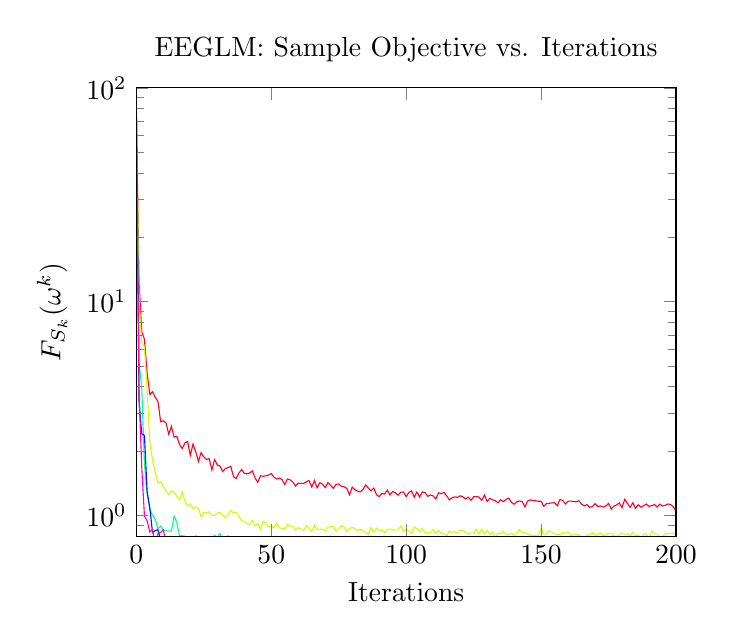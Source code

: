 % This file was created by matplotlib v0.1.0.
% Copyright (c) 2010--2014, Nico Schlömer <nico.schloemer@gmail.com>
% All rights reserved.
% 
% The lastest updates can be retrieved from
% 
% https://github.com/nschloe/matplotlib2tikz
% 
% where you can also submit bug reports and leavecomments.
% 
\begin{tikzpicture}

\definecolor{color1}{rgb}{0.806,1,0}
\definecolor{color0}{rgb}{1,0,0.16}
\definecolor{color3}{rgb}{0,0.093,1}
\definecolor{color2}{rgb}{0,1,0.548}
\definecolor{color4}{rgb}{1,0,0.75}

\begin{axis}[
title={EEGLM: Sample Objective vs. Iterations},
xlabel={Iterations},
ylabel={$F_{S_k}(\omega^k)$},
xmin=0, xmax=200,
ymin=0.8, ymax=100,
ymode=log,
axis on top
]
\addplot [color0]
coordinates {
(0,77.985)
(1,12.322)
(2.0,7.245)
(3,6.673)
(4,4.625)
(5,3.683)
(6.0,3.794)
(7,3.572)
(8,3.419)
(9.0,2.746)
(10,2.772)
(11,2.712)
(12,2.4)
(13,2.614)
(14,2.327)
(15,2.346)
(16,2.151)
(17,2.056)
(18,2.185)
(19,2.218)
(20,1.911)
(21,2.159)
(22,1.99)
(23,1.79)
(24,1.968)
(25,1.88)
(26,1.829)
(27,1.844)
(28,1.633)
(29,1.824)
(30,1.724)
(31,1.701)
(32,1.606)
(33,1.659)
(34,1.675)
(35,1.698)
(36,1.518)
(37,1.49)
(38,1.576)
(39,1.642)
(40,1.575)
(41,1.566)
(42,1.581)
(43,1.617)
(44,1.498)
(45,1.431)
(46,1.534)
(47,1.526)
(48,1.533)
(49,1.546)
(50,1.571)
(51,1.511)
(52,1.481)
(53,1.495)
(54,1.473)
(55,1.394)
(56,1.482)
(57,1.468)
(58,1.434)
(59,1.373)
(60,1.416)
(61,1.411)
(62,1.414)
(63,1.436)
(64,1.456)
(65,1.359)
(66,1.456)
(67,1.348)
(68,1.424)
(69,1.403)
(70,1.35)
(71,1.426)
(72,1.382)
(73,1.339)
(74,1.398)
(75,1.404)
(76,1.37)
(77,1.364)
(78,1.337)
(79,1.249)
(80,1.358)
(81,1.319)
(82,1.3)
(83,1.291)
(84,1.323)
(85,1.391)
(86,1.344)
(87,1.305)
(88,1.343)
(89,1.25)
(90,1.225)
(91,1.267)
(92,1.26)
(93,1.314)
(94,1.247)
(95,1.294)
(96,1.277)
(97,1.245)
(98,1.285)
(99,1.288)
(100,1.226)
(101,1.283)
(102,1.303)
(103,1.216)
(104,1.288)
(105,1.22)
(106,1.289)
(107,1.28)
(108,1.23)
(109,1.247)
(110,1.235)
(111,1.195)
(112,1.277)
(113,1.264)
(114,1.282)
(115,1.236)
(116,1.184)
(117,1.209)
(118,1.222)
(119,1.215)
(120,1.236)
(121,1.224)
(122,1.194)
(123,1.219)
(124,1.178)
(125,1.224)
(126,1.226)
(127,1.219)
(128,1.177)
(129,1.248)
(130,1.163)
(131,1.203)
(132,1.184)
(133,1.174)
(134,1.147)
(135,1.186)
(136,1.159)
(137,1.19)
(138,1.206)
(139,1.153)
(140,1.129)
(141,1.159)
(142,1.168)
(143,1.161)
(144,1.096)
(145,1.168)
(146,1.183)
(147,1.174)
(148,1.172)
(149,1.165)
(150,1.166)
(151,1.104)
(152,1.137)
(153,1.139)
(154,1.146)
(155,1.147)
(156,1.111)
(157,1.188)
(158,1.177)
(159,1.131)
(160,1.166)
(161,1.168)
(162,1.162)
(163,1.159)
(164,1.171)
(165,1.13)
(166,1.108)
(167,1.124)
(168,1.091)
(169,1.101)
(170,1.136)
(171,1.101)
(172,1.109)
(173,1.095)
(174,1.109)
(175,1.139)
(176,1.072)
(177,1.107)
(178,1.121)
(179,1.144)
(180,1.088)
(181,1.19)
(182,1.14)
(183,1.091)
(184,1.147)
(185,1.08)
(186,1.122)
(187,1.093)
(188,1.111)
(189,1.131)
(190,1.104)
(191,1.111)
(192,1.125)
(193,1.095)
(194,1.13)
(195,1.107)
(196,1.116)
(197,1.132)
(198,1.126)
(199,1.099)
(200,1.045)
(201,1.059)
(202,1.085)
(203,1.086)
(204,1.093)
(205,1.063)
(206,1.076)
(207,1.14)
(208,1.066)
(209,1.14)
(210,1.13)
(211,1.09)
(212,1.145)
(213,1.131)
(214,1.045)
(215,1.102)
(216,1.084)
(217,1.08)
(218,1.086)
(219,1.091)
(220,1.137)
(221,1.088)
(222,1.1)
(223,1.087)
(224,1.127)
(225,1.117)
(226,1.119)
(227,1.091)
(228,1.129)
(229,1.051)
(230,1.089)
(231,1.127)
(232,1.129)
(233,1.087)
(234,1.088)
(235,1.073)
(236,1.087)
(237,1.091)
(238,1.077)
(239,1.087)
(240,1.025)
(241,1.128)
(242,1.104)
(243,1.126)
(244,1.018)
(245,1.05)
(246,1.057)
(247,1.073)
(248,1.059)
(249,1.105)
(250,1.092)
(251,1.12)
(252,1.12)
(253,1.076)
(254,1.073)
(255,1.035)
(256,1.063)
(257,1.101)
(258,1.071)
(259,1.063)

};
\addplot [color1]
coordinates {
(0,78.186)
(1,10.139)
(2.0,6.404)
(3,6.125)
(4,3.878)
(5,2.194)
(6.0,1.817)
(7,1.588)
(8,1.419)
(9.0,1.437)
(10,1.365)
(11,1.302)
(12,1.252)
(13,1.305)
(14,1.28)
(15,1.232)
(16,1.186)
(17,1.285)
(18,1.167)
(19,1.11)
(20,1.132)
(21,1.075)
(22,1.097)
(23,1.078)
(24,0.986)
(25,1.034)
(26,1.029)
(27,1.04)
(28,1.001)
(29,1.0)
(30,1.027)
(31,1.034)
(32,1.002)
(33,0.975)
(34,1.009)
(35,1.056)
(36,1.026)
(37,1.034)
(38,0.991)
(39,0.944)
(40,0.939)
(41,0.914)
(42,0.909)
(43,0.949)
(44,0.897)
(45,0.918)
(46,0.86)
(47,0.938)
(48,0.919)
(49,0.883)
(50,0.892)
(51,0.877)
(52,0.921)
(53,0.874)
(54,0.871)
(55,0.866)
(56,0.91)
(57,0.891)
(58,0.892)
(59,0.854)
(60,0.878)
(61,0.863)
(62,0.852)
(63,0.896)
(64,0.869)
(65,0.842)
(66,0.901)
(67,0.858)
(68,0.863)
(69,0.862)
(70,0.844)
(71,0.882)
(72,0.886)
(73,0.889)
(74,0.846)
(75,0.863)
(76,0.896)
(77,0.885)
(78,0.843)
(79,0.867)
(80,0.88)
(81,0.866)
(82,0.851)
(83,0.863)
(84,0.851)
(85,0.829)
(86,0.819)
(87,0.877)
(88,0.837)
(89,0.872)
(90,0.849)
(91,0.858)
(92,0.834)
(93,0.859)
(94,0.865)
(95,0.855)
(96,0.856)
(97,0.857)
(98,0.894)
(99,0.842)
(100,0.862)
(101,0.849)
(102,0.827)
(103,0.883)
(104,0.868)
(105,0.842)
(106,0.871)
(107,0.829)
(108,0.828)
(109,0.834)
(110,0.857)
(111,0.824)
(112,0.851)
(113,0.825)
(114,0.822)
(115,0.803)
(116,0.846)
(117,0.834)
(118,0.84)
(119,0.828)
(120,0.857)
(121,0.849)
(122,0.839)
(123,0.816)
(124,0.828)
(125,0.826)
(126,0.861)
(127,0.821)
(128,0.861)
(129,0.821)
(130,0.854)
(131,0.815)
(132,0.839)
(133,0.789)
(134,0.828)
(135,0.821)
(136,0.845)
(137,0.811)
(138,0.817)
(139,0.825)
(140,0.81)
(141,0.828)
(142,0.859)
(143,0.834)
(144,0.831)
(145,0.819)
(146,0.81)
(147,0.802)
(148,0.81)
(149,0.809)
(150,0.871)
(151,0.818)
(152,0.82)
(153,0.849)
(154,0.834)
(155,0.821)
(156,0.815)
(157,0.812)
(158,0.834)
(159,0.823)
(160,0.839)
(161,0.804)
(162,0.814)
(163,0.814)
(164,0.812)
(165,0.794)
(166,0.78)
(167,0.809)
(168,0.814)
(169,0.83)
(170,0.809)
(171,0.815)
(172,0.832)
(173,0.802)
(174,0.812)
(175,0.824)
(176,0.823)
(177,0.805)
(178,0.797)
(179,0.816)
(180,0.826)
(181,0.815)
(182,0.821)
(183,0.8)
(184,0.834)
(185,0.803)
(186,0.812)
(187,0.781)
(188,0.817)
(189,0.82)
(190,0.78)
(191,0.846)
(192,0.823)
(193,0.817)
(194,0.796)
(195,0.8)
(196,0.817)
(197,0.826)
(198,0.824)
(199,0.828)
(200,0.808)
(201,0.778)
(202,0.794)
(203,0.805)
(204,0.815)
(205,0.797)
(206,0.784)
(207,0.784)
(208,0.805)
(209,0.811)
(210,0.794)
(211,0.808)
(212,0.803)
(213,0.807)
(214,0.82)
(215,0.815)
(216,0.785)
(217,0.807)
(218,0.798)
(219,0.807)
(220,0.787)
(221,0.794)
(222,0.806)
(223,0.765)
(224,0.803)
(225,0.803)
(226,0.78)
(227,0.771)
(228,0.809)
(229,0.796)
(230,0.795)
(231,0.802)
(232,0.783)
(233,0.785)
(234,0.804)
(235,0.797)
(236,0.794)
(237,0.776)
(238,0.766)
(239,0.779)
(240,0.784)
(241,0.761)
(242,0.794)
(243,0.795)
(244,0.778)
(245,0.77)
(246,0.8)
(247,0.765)
(248,0.777)
(249,0.821)
(250,0.795)
(251,0.799)
(252,0.799)
(253,0.795)
(254,0.794)
(255,0.761)
(256,0.786)
(257,0.779)
(258,0.8)
(259,0.77)

};
\addplot [color2]
coordinates {
(0,77.871)
(1,5.193)
(2.0,3.957)
(3,1.748)
(4,1.266)
(5,1.071)
(6.0,1.003)
(7,0.959)
(8,0.867)
(9.0,0.892)
(10,0.85)
(11,0.85)
(12,0.845)
(13,0.846)
(14,0.994)
(15,0.927)
(16,0.805)
(17,0.804)
(18,0.801)
(19,0.78)
(20,0.768)
(21,0.786)
(22,0.803)
(23,0.785)
(24,0.763)
(25,0.765)
(26,0.786)
(27,0.772)
(28,0.773)
(29,0.807)
(30,0.793)
(31,0.822)
(32,0.756)
(33,0.789)
(34,0.803)
(35,0.759)
(36,0.719)
(37,0.725)
(38,0.763)
(39,0.741)
(40,0.727)
(41,0.741)
(42,0.723)
(43,0.752)
(44,0.704)
(45,0.718)
(46,0.769)
(47,0.729)
(48,0.722)
(49,0.728)
(50,0.721)
(51,0.726)
(52,0.712)
(53,0.736)
(54,0.714)
(55,0.747)
(56,0.733)
(57,0.728)
(58,0.747)
(59,0.731)
(60,0.715)
(61,0.7)
(62,0.727)
(63,0.729)
(64,0.742)
(65,0.722)
(66,0.719)
(67,0.719)
(68,0.74)
(69,0.719)
(70,0.748)
(71,0.73)
(72,0.795)
(73,0.725)
(74,0.737)
(75,0.738)
(76,0.721)
(77,0.717)
(78,0.736)
(79,0.732)
(80,0.737)
(81,0.71)
(82,0.719)
(83,0.721)
(84,0.725)
(85,0.717)
(86,0.771)
(87,0.71)
(88,0.707)
(89,0.742)
(90,0.727)
(91,0.725)
(92,0.711)
(93,0.724)
(94,0.717)
(95,0.712)
(96,0.706)
(97,0.724)
(98,0.71)
(99,0.716)
(100,0.727)
(101,0.713)
(102,0.719)
(103,0.719)
(104,0.708)
(105,0.711)
(106,0.72)
(107,0.714)
(108,0.697)
(109,0.702)
(110,0.708)
(111,0.706)
(112,0.694)
(113,0.711)
(114,0.717)
(115,0.709)
(116,0.717)
(117,0.697)
(118,0.706)
(119,0.707)
(120,0.707)
(121,0.714)
(122,0.711)
(123,0.711)
(124,0.705)
(125,0.71)
(126,0.701)
(127,0.709)
(128,0.702)
(129,0.699)
(130,0.702)
(131,0.698)
(132,0.704)
(133,0.71)
(134,0.703)
(135,0.707)
(136,0.696)
(137,0.708)
(138,0.7)
(139,0.699)
(140,0.697)
(141,0.702)
(142,0.706)
(143,0.711)
(144,0.697)
(145,0.706)
(146,0.702)
(147,0.711)
(148,0.71)
(149,0.705)
(150,0.702)
(151,0.695)
(152,0.708)
(153,0.689)
(154,0.696)
(155,0.707)
(156,0.708)
(157,0.704)
(158,0.692)
(159,0.696)
(160,0.713)
(161,0.705)
(162,0.698)
(163,0.719)
(164,0.725)
(165,0.7)
(166,0.707)
(167,0.703)
(168,0.701)
(169,0.713)
(170,0.688)
(171,0.701)
(172,0.703)
(173,0.696)
(174,0.721)
(175,0.71)
(176,0.702)
(177,0.689)
(178,0.71)
(179,0.71)
(180,0.7)
(181,0.695)
(182,0.712)
(183,0.688)
(184,0.699)
(185,0.709)
(186,0.701)
(187,0.688)
(188,0.71)
(189,0.707)
(190,0.696)
(191,0.696)
(192,0.692)
(193,0.7)
(194,0.703)
(195,0.694)
(196,0.705)
(197,0.715)
(198,0.702)
(199,0.693)
(200,0.711)
(201,0.711)
(202,0.706)
(203,0.711)
(204,0.71)
(205,0.692)
(206,0.691)
(207,0.69)
(208,0.697)
(209,0.703)
(210,0.695)
(211,0.709)
(212,0.708)
(213,0.712)
(214,0.704)
(215,0.707)
(216,0.689)
(217,0.696)
(218,0.698)
(219,0.693)
(220,0.709)
(221,0.697)
(222,0.71)
(223,0.697)
(224,0.711)
(225,0.686)
(226,0.681)
(227,0.706)
(228,0.702)
(229,0.697)
(230,0.699)
(231,0.697)
(232,0.688)
(233,0.697)
(234,0.7)
(235,0.699)
(236,0.699)
(237,0.686)
(238,0.683)
(239,0.707)
(240,0.699)
(241,0.692)
(242,0.699)
(243,0.691)
(244,0.693)
(245,0.709)
(246,0.695)
(247,0.691)
(248,0.704)
(249,0.701)
(250,0.693)
(251,0.685)
(252,0.687)
(253,0.693)
(254,0.695)
(255,0.699)
(256,0.694)
(257,0.707)
(258,0.705)
(259,0.696)
(260,0.693)
(261,0.699)
(262,0.691)
(263,0.702)
(264,0.692)
(265,0.691)
(266,0.698)
(267,0.701)
(268,0.699)
(269,0.707)
(270,0.698)
(271,0.71)
(272,0.707)
(273,0.696)
(274,0.699)
(275,0.699)
(276,0.711)
(277,0.705)
(278,0.693)
(279,0.706)
(280,0.706)
(281,0.703)
(282,0.706)
(283,0.705)
(284,0.688)
(285,0.687)
(286,0.711)
(287,0.698)
(288,0.699)
(289,0.713)
(290,0.707)
(291,0.706)
(292,0.684)
(293,0.71)
(294,0.71)
(295,0.702)
(296,0.71)
(297,0.698)
(298,0.695)
(299,0.689)
(300,0.7)
(301,0.699)
(302,0.691)
(303,0.698)
(304,0.701)
(305,0.698)
(306,0.696)
(307,0.687)
(308,0.703)
(309,0.701)
(310,0.689)
(311,0.694)
(312,0.692)
(313,0.7)
(314,0.689)
(315,0.685)
(316,0.678)
(317,0.698)
(318,0.712)
(319,0.686)
(320,0.703)
(321,0.688)
(322,0.707)
(323,0.69)
(324,0.699)
(325,0.699)
(326,0.701)
(327,0.701)
(328,0.705)
(329,0.689)
(330,0.706)
(331,0.695)
(332,0.694)
(333,0.692)
(334,0.695)
(335,0.696)
(336,0.704)
(337,0.701)
(338,0.698)
(339,0.7)
(340,0.695)
(341,0.708)
(342,0.693)
(343,0.691)
(344,0.698)
(345,0.694)
(346,0.702)

};
\addplot [color3]
coordinates {
(0,78.331)
(1,3.435)
(2.0,2.409)
(3,2.368)
(4,1.291)
(5,1.082)
(6.0,0.834)
(7,0.849)
(8,0.859)
(9.0,0.771)
(10,0.754)
(11,0.771)
(12,0.743)
(13,0.726)
(14,0.726)
(15,0.718)
(16,0.763)
(17,0.767)
(18,0.711)
(19,0.751)
(20,0.717)
(21,0.724)
(22,0.723)
(23,0.717)
(24,0.716)
(25,0.704)
(26,0.69)
(27,0.71)
(28,0.712)
(29,0.697)
(30,0.7)
(31,0.698)
(32,0.703)
(33,0.707)
(34,0.735)
(35,0.689)
(36,0.726)
(37,0.693)
(38,0.7)
(39,0.716)
(40,0.7)
(41,0.693)
(42,0.704)
(43,0.701)
(44,0.691)
(45,0.699)
(46,0.733)
(47,0.699)
(48,0.688)
(49,0.696)
(50,0.686)
(51,0.706)
(52,0.716)
(53,0.701)
(54,0.692)
(55,0.706)
(56,0.719)
(57,0.706)
(58,0.71)
(59,0.703)
(60,0.693)
(61,0.693)
(62,0.696)
(63,0.709)
(64,0.718)
(65,0.738)
(66,0.703)
(67,0.71)
(68,0.714)
(69,0.694)
(70,0.729)
(71,0.701)
(72,0.723)
(73,0.701)
(74,0.699)
(75,0.688)
(76,0.694)
(77,0.713)
(78,0.693)
(79,0.702)
(80,0.71)
(81,0.69)
(82,0.682)
(83,0.684)
(84,0.693)
(85,0.72)
(86,0.684)
(87,0.685)
(88,0.685)
(89,0.698)
(90,0.701)
(91,0.725)
(92,0.69)
(93,0.704)
(94,0.695)
(95,0.702)
(96,0.701)
(97,0.697)
(98,0.676)
(99,0.702)
(100,0.693)
(101,0.698)
(102,0.694)
(103,0.688)
(104,0.704)
(105,0.703)
(106,0.7)
(107,0.71)
(108,0.713)
(109,0.688)
(110,0.686)
(111,0.703)
(112,0.703)
(113,0.7)
(114,0.696)
(115,0.7)
(116,0.695)
(117,0.708)
(118,0.681)
(119,0.69)
(120,0.699)
(121,0.699)
(122,0.699)
(123,0.7)
(124,0.687)
(125,0.688)
(126,0.705)
(127,0.706)
(128,0.694)
(129,0.723)
(130,0.716)
(131,0.709)
(132,0.706)
(133,0.709)
(134,0.69)
(135,0.687)
(136,0.711)
(137,0.707)
(138,0.706)
(139,0.708)
(140,0.696)
(141,0.701)
(142,0.69)
(143,0.718)
(144,0.7)
(145,0.684)
(146,0.714)
(147,0.688)
(148,0.688)
(149,0.692)
(150,0.691)
(151,0.711)
(152,0.698)
(153,0.684)
(154,0.693)
(155,0.714)
(156,0.719)
(157,0.685)
(158,0.689)
(159,0.72)
(160,0.703)
(161,0.691)
(162,0.693)
(163,0.714)
(164,0.724)
(165,0.709)
(166,0.694)
(167,0.701)
(168,0.71)
(169,0.689)
(170,0.693)
(171,0.696)
(172,0.704)
(173,0.688)
(174,0.705)
(175,0.723)
(176,0.693)
(177,0.696)
(178,0.685)
(179,0.693)
(180,0.708)
(181,0.7)
(182,0.701)
(183,0.704)
(184,0.69)
(185,0.706)
(186,0.698)
(187,0.7)
(188,0.684)
(189,0.681)
(190,0.704)
(191,0.732)
(192,0.689)
(193,0.695)
(194,0.684)
(195,0.693)
(196,0.69)
(197,0.709)
(198,0.716)
(199,0.707)
(200,0.696)
(201,0.684)
(202,0.687)
(203,0.693)
(204,0.685)
(205,0.684)
(206,0.681)
(207,0.677)
(208,0.676)
(209,0.687)
(210,0.687)
(211,0.679)
(212,0.683)
(213,0.678)
(214,0.682)
(215,0.687)
(216,0.691)
(217,0.684)
(218,0.687)
(219,0.682)
(220,0.688)
(221,0.685)
(222,0.692)
(223,0.689)
(224,0.676)
(225,0.677)
(226,0.692)
(227,0.678)
(228,0.69)
(229,0.688)
(230,0.685)
(231,0.681)
(232,0.68)
(233,0.682)
(234,0.683)
(235,0.68)
(236,0.685)
(237,0.686)
(238,0.682)
(239,0.693)
(240,0.682)
(241,0.683)
(242,0.672)
(243,0.674)
(244,0.677)
(245,0.689)
(246,0.696)
(247,0.682)
(248,0.686)
(249,0.691)
(250,0.678)
(251,0.691)
(252,0.674)
(253,0.693)
(254,0.678)
(255,0.693)
(256,0.681)
(257,0.684)
(258,0.675)
(259,0.686)
(260,0.683)
(261,0.69)
(262,0.677)
(263,0.684)
(264,0.685)
(265,0.678)
(266,0.681)
(267,0.695)
(268,0.682)
(269,0.679)
(270,0.685)
(271,0.689)
(272,0.686)
(273,0.684)
(274,0.662)
(275,0.687)
(276,0.674)
(277,0.677)
(278,0.684)
(279,0.681)
(280,0.676)
(281,0.678)
(282,0.681)
(283,0.682)
(284,0.686)
(285,0.679)
(286,0.683)
(287,0.664)
(288,0.679)
(289,0.686)
(290,0.689)
(291,0.685)
(292,0.679)
(293,0.686)
(294,0.68)
(295,0.691)
(296,0.677)
(297,0.677)
(298,0.676)
(299,0.679)
(300,0.692)
(301,0.678)
(302,0.689)
(303,0.684)
(304,0.687)
(305,0.681)
(306,0.683)
(307,0.676)
(308,0.689)
(309,0.682)
(310,0.671)
(311,0.679)
(312,0.676)
(313,0.685)
(314,0.677)
(315,0.685)
(316,0.688)
(317,0.679)
(318,0.684)
(319,0.682)
(320,0.688)
(321,0.685)
(322,0.686)
(323,0.678)
(324,0.683)
(325,0.684)
(326,0.684)
(327,0.689)
(328,0.681)
(329,0.681)
(330,0.684)
(331,0.687)
(332,0.686)
(333,0.684)
(334,0.683)
(335,0.677)
(336,0.687)
(337,0.697)
(338,0.669)
(339,0.668)
(340,0.684)
(341,0.689)
(342,0.684)
(343,0.674)
(344,0.676)
(345,0.685)
(346,0.694)
(347,0.678)
(348,0.689)
(349,0.674)
(350,0.673)
(351,0.689)
(352,0.678)
(353,0.673)
(354,0.679)
(355,0.682)
(356,0.675)
(357,0.688)
(358,0.676)
(359,0.683)
(360,0.681)
(361,0.693)
(362,0.675)
(363,0.679)
(364,0.683)
(365,0.681)
(366,0.673)
(367,0.685)
(368,0.682)
(369,0.678)
(370,0.679)
(371,0.678)
(372,0.685)
(373,0.693)
(374,0.677)
(375,0.684)
(376,0.677)
(377,0.682)
(378,0.677)
(379,0.696)
(380,0.682)
(381,0.68)
(382,0.684)
(383,0.684)
(384,0.668)
(385,0.674)
(386,0.668)
(387,0.679)
(388,0.674)
(389,0.676)
(390,0.684)
(391,0.683)
(392,0.68)
(393,0.67)
(394,0.694)
(395,0.686)
(396,0.684)
(397,0.688)
(398,0.683)
(399,0.683)
(400,0.677)
(401,0.681)
(402,0.689)
(403,0.694)
(404,0.685)
(405,0.675)
(406,0.684)
(407,0.674)
(408,0.677)
(409,0.686)
(410,0.685)
(411,0.668)
(412,0.678)
(413,0.674)
(414,0.683)
(415,0.684)
(416,0.682)
(417,0.673)
(418,0.686)
(419,0.685)
(420,0.678)
(421,0.681)
(422,0.678)
(423,0.679)
(424,0.69)
(425,0.68)
(426,0.687)
(427,0.684)
(428,0.68)
(429,0.684)
(430,0.681)
(431,0.701)
(432,0.685)
(433,0.675)
(434,0.684)
(435,0.68)
(436,0.685)
(437,0.67)
(438,0.682)
(439,0.678)
(440,0.68)
(441,0.681)
(442,0.689)
(443,0.681)
(444,0.681)
(445,0.674)
(446,0.68)
(447,0.679)
(448,0.684)
(449,0.678)
(450,0.68)
(451,0.679)
(452,0.678)
(453,0.676)
(454,0.688)
(455,0.685)
(456,0.679)
(457,0.682)
(458,0.681)
(459,0.685)
(460,0.677)
(461,0.673)
(462,0.684)
(463,0.683)
(464,0.681)
(465,0.677)
(466,0.678)
(467,0.685)
(468,0.683)
(469,0.681)
(470,0.688)
(471,0.672)
(472,0.685)
(473,0.68)
(474,0.673)
(475,0.681)
(476,0.677)
(477,0.687)
(478,0.681)
(479,0.682)
(480,0.685)
(481,0.675)
(482,0.672)
(483,0.681)
(484,0.679)
(485,0.688)
(486,0.679)
(487,0.678)
(488,0.672)
(489,0.688)
(490,0.677)
(491,0.678)
(492,0.687)
(493,0.681)
(494,0.682)
(495,0.675)
(496,0.68)
(497,0.684)
(498,0.676)
(499,0.689)
(500,0.683)
(501,0.694)
(502,0.68)
(503,0.684)
(504,0.684)
(505,0.688)
(506,0.682)
(507,0.688)
(508,0.668)
(509,0.678)
(510,0.681)
(511,0.676)
(512,0.677)
(513,0.692)
(514,0.679)
(515,0.684)
(516,0.679)
(517,0.68)
(518,0.685)
(519,0.685)
(520,0.693)
(521,0.678)
(522,0.682)
(523,0.682)
(524,0.684)
(525,0.676)
(526,0.672)
(527,0.68)
(528,0.676)
(529,0.69)
(530,0.684)
(531,0.68)
(532,0.679)
(533,0.67)
(534,0.691)
(535,0.679)
(536,0.688)
(537,0.677)
(538,0.675)
(539,0.684)
(540,0.679)
(541,0.677)
(542,0.686)
(543,0.683)
(544,0.684)
(545,0.68)
(546,0.677)
(547,0.679)

};
\addplot [color4]
coordinates {
(0,78.238)
(1,3.69)
(2.0,1.684)
(3,0.994)
(4,0.944)
(5,0.837)
(6.0,0.862)
(7,0.725)
(8,0.825)
(9.0,0.833)
(10,0.857)
(11,0.745)
(12,0.726)
(13,0.755)
(14,0.769)
(15,0.736)
(16,0.741)
(17,0.744)
(18,0.731)
(19,0.73)
(20,0.712)
(21,0.741)
(22,0.712)
(23,0.704)
(24,0.72)
(25,0.712)
(26,0.693)
(27,0.717)
(28,0.719)
(29,0.719)
(30,0.721)
(31,0.724)
(32,0.726)
(33,0.735)
(34,0.707)
(35,0.72)
(36,0.711)
(37,0.721)
(38,0.711)
(39,0.696)
(40,0.695)
(41,0.697)
(42,0.718)
(43,0.702)
(44,0.724)
(45,0.718)
(46,0.709)
(47,0.701)
(48,0.691)
(49,0.698)
(50,0.693)
(51,0.737)
(52,0.735)
(53,0.71)
(54,0.711)
(55,0.691)
(56,0.68)
(57,0.702)
(58,0.685)
(59,0.703)
(60,0.704)
(61,0.693)
(62,0.702)
(63,0.697)
(64,0.704)
(65,0.712)
(66,0.734)
(67,0.706)
(68,0.715)
(69,0.726)
(70,0.714)
(71,0.686)
(72,0.711)
(73,0.697)
(74,0.709)
(75,0.683)
(76,0.698)
(77,0.693)
(78,0.698)
(79,0.704)
(80,0.717)
(81,0.701)
(82,0.7)
(83,0.694)
(84,0.701)
(85,0.721)
(86,0.744)
(87,0.695)
(88,0.688)
(89,0.7)
(90,0.713)
(91,0.69)
(92,0.685)
(93,0.693)
(94,0.692)
(95,0.699)
(96,0.688)
(97,0.701)
(98,0.713)
(99,0.682)
(100,0.732)
(101,0.719)
(102,0.709)
(103,0.695)
(104,0.705)
(105,0.691)
(106,0.704)
(107,0.69)
(108,0.706)
(109,0.7)
(110,0.711)
(111,0.713)
(112,0.707)
(113,0.687)
(114,0.689)
(115,0.723)
(116,0.701)
(117,0.715)
(118,0.7)
(119,0.691)
(120,0.702)
(121,0.73)
(122,0.707)
(123,0.687)
(124,0.692)
(125,0.698)
(126,0.7)
(127,0.7)
(128,0.709)
(129,0.697)
(130,0.703)
(131,0.696)
(132,0.715)
(133,0.714)
(134,0.707)
(135,0.681)
(136,0.697)
(137,0.715)
(138,0.691)
(139,0.69)
(140,0.699)
(141,0.728)
(142,0.696)
(143,0.715)
(144,0.69)
(145,0.695)
(146,0.73)
(147,0.704)
(148,0.706)
(149,0.686)
(150,0.694)
(151,0.679)
(152,0.686)
(153,0.692)
(154,0.688)
(155,0.696)
(156,0.689)
(157,0.689)
(158,0.702)
(159,0.706)
(160,0.694)
(161,0.691)
(162,0.711)
(163,0.693)
(164,0.69)
(165,0.684)
(166,0.686)
(167,0.696)
(168,0.688)
(169,0.69)
(170,0.682)
(171,0.73)
(172,0.705)
(173,0.692)
(174,0.706)
(175,0.697)
(176,0.717)
(177,0.701)
(178,0.69)
(179,0.696)
(180,0.717)
(181,0.705)
(182,0.689)
(183,0.678)
(184,0.712)
(185,0.703)
(186,0.694)
(187,0.713)
(188,0.705)
(189,0.698)
(190,0.691)
(191,0.699)
(192,0.701)
(193,0.698)
(194,0.712)
(195,0.684)
(196,0.704)
(197,0.704)
(198,0.691)
(199,0.702)
(200,0.689)
(201,0.695)
(202,0.679)
(203,0.685)
(204,0.688)
(205,0.681)
(206,0.689)
(207,0.682)
(208,0.678)
(209,0.685)
(210,0.683)
(211,0.678)
(212,0.681)
(213,0.688)
(214,0.681)
(215,0.68)
(216,0.668)
(217,0.692)
(218,0.683)
(219,0.672)
(220,0.689)
(221,0.689)
(222,0.681)
(223,0.682)
(224,0.678)
(225,0.679)
(226,0.684)
(227,0.689)
(228,0.691)
(229,0.675)
(230,0.687)
(231,0.673)
(232,0.683)
(233,0.684)
(234,0.685)
(235,0.685)
(236,0.685)
(237,0.687)
(238,0.684)
(239,0.68)
(240,0.681)
(241,0.684)
(242,0.684)
(243,0.685)
(244,0.683)
(245,0.674)
(246,0.685)
(247,0.684)
(248,0.679)
(249,0.683)
(250,0.686)
(251,0.683)
(252,0.68)
(253,0.68)
(254,0.687)
(255,0.679)
(256,0.688)
(257,0.689)
(258,0.68)
(259,0.677)
(260,0.689)
(261,0.679)
(262,0.688)
(263,0.691)
(264,0.679)
(265,0.681)
(266,0.681)
(267,0.681)
(268,0.693)
(269,0.678)
(270,0.684)
(271,0.675)
(272,0.68)
(273,0.674)
(274,0.681)
(275,0.696)
(276,0.683)
(277,0.687)
(278,0.676)
(279,0.691)
(280,0.679)
(281,0.683)
(282,0.678)
(283,0.676)
(284,0.682)
(285,0.692)
(286,0.679)
(287,0.684)
(288,0.682)
(289,0.685)
(290,0.675)
(291,0.685)
(292,0.684)
(293,0.674)
(294,0.675)
(295,0.695)
(296,0.68)
(297,0.689)
(298,0.674)
(299,0.686)
(300,0.672)
(301,0.696)
(302,0.677)
(303,0.673)
(304,0.679)
(305,0.676)
(306,0.682)
(307,0.695)
(308,0.672)
(309,0.689)
(310,0.684)
(311,0.675)
(312,0.689)
(313,0.68)
(314,0.688)
(315,0.683)
(316,0.682)
(317,0.682)
(318,0.679)
(319,0.683)
(320,0.683)
(321,0.692)
(322,0.686)
(323,0.676)
(324,0.679)
(325,0.689)
(326,0.687)
(327,0.67)
(328,0.687)
(329,0.667)
(330,0.677)
(331,0.681)
(332,0.667)
(333,0.685)
(334,0.684)
(335,0.688)
(336,0.685)
(337,0.678)
(338,0.676)
(339,0.674)
(340,0.687)
(341,0.677)
(342,0.68)
(343,0.686)
(344,0.689)
(345,0.679)
(346,0.684)
(347,0.684)
(348,0.677)
(349,0.68)
(350,0.701)
(351,0.681)
(352,0.681)
(353,0.685)
(354,0.683)
(355,0.683)
(356,0.675)
(357,0.694)
(358,0.673)
(359,0.68)
(360,0.669)
(361,0.682)
(362,0.685)
(363,0.679)
(364,0.687)
(365,0.682)
(366,0.685)
(367,0.688)
(368,0.68)
(369,0.671)
(370,0.687)
(371,0.688)
(372,0.683)
(373,0.684)
(374,0.684)
(375,0.676)
(376,0.694)
(377,0.674)
(378,0.681)
(379,0.681)
(380,0.688)
(381,0.677)
(382,0.684)
(383,0.689)
(384,0.672)
(385,0.679)
(386,0.679)
(387,0.678)
(388,0.68)
(389,0.681)
(390,0.673)
(391,0.688)
(392,0.686)
(393,0.688)
(394,0.686)
(395,0.682)
(396,0.691)
(397,0.677)
(398,0.679)
(399,0.673)
(400,0.673)
(401,0.681)
(402,0.681)
(403,0.678)
(404,0.691)
(405,0.684)
(406,0.683)
(407,0.678)
(408,0.681)
(409,0.688)
(410,0.685)
(411,0.681)
(412,0.673)
(413,0.69)
(414,0.674)
(415,0.693)
(416,0.67)
(417,0.683)
(418,0.679)
(419,0.678)
(420,0.676)
(421,0.679)
(422,0.678)
(423,0.671)
(424,0.685)
(425,0.677)
(426,0.694)
(427,0.68)
(428,0.675)
(429,0.684)
(430,0.678)
(431,0.683)
(432,0.676)
(433,0.676)
(434,0.684)
(435,0.668)
(436,0.696)
(437,0.675)
(438,0.677)
(439,0.681)
(440,0.674)
(441,0.675)
(442,0.685)
(443,0.684)
(444,0.673)
(445,0.679)
(446,0.679)
(447,0.688)
(448,0.686)
(449,0.681)
(450,0.682)
(451,0.681)
(452,0.678)
(453,0.666)
(454,0.667)
(455,0.687)
(456,0.688)
(457,0.681)
(458,0.672)
(459,0.685)
(460,0.685)
(461,0.68)
(462,0.675)
(463,0.68)
(464,0.68)
(465,0.672)
(466,0.685)
(467,0.674)
(468,0.681)
(469,0.68)
(470,0.681)
(471,0.688)
(472,0.681)
(473,0.679)
(474,0.679)
(475,0.688)
(476,0.687)
(477,0.68)
(478,0.675)
(479,0.693)
(480,0.686)
(481,0.674)
(482,0.685)
(483,0.686)
(484,0.673)
(485,0.688)
(486,0.682)
(487,0.676)
(488,0.684)
(489,0.681)
(490,0.69)
(491,0.678)
(492,0.689)
(493,0.676)
(494,0.674)
(495,0.664)
(496,0.682)
(497,0.674)
(498,0.681)
(499,0.689)
(500,0.686)
(501,0.689)
(502,0.673)
(503,0.671)
(504,0.681)
(505,0.675)
(506,0.681)
(507,0.674)
(508,0.678)
(509,0.684)
(510,0.672)
(511,0.671)
(512,0.684)
(513,0.682)
(514,0.681)
(515,0.68)
(516,0.679)
(517,0.675)
(518,0.683)
(519,0.675)
(520,0.681)
(521,0.674)
(522,0.672)
(523,0.677)
(524,0.686)
(525,0.669)
(526,0.689)
(527,0.677)
(528,0.673)
(529,0.694)
(530,0.675)
(531,0.675)
(532,0.684)
(533,0.677)
(534,0.687)
(535,0.666)
(536,0.687)
(537,0.677)
(538,0.679)
(539,0.678)
(540,0.673)
(541,0.677)
(542,0.676)
(543,0.68)
(544,0.683)
(545,0.673)
(546,0.676)
(547,0.685)
(548,0.682)
(549,0.675)
(550,0.677)
(551,0.674)
(552,0.679)
(553,0.679)
(554,0.683)

};
\path [draw=black, fill opacity=0] (axis cs:13,100)--(axis cs:13,100);

\path [draw=black, fill opacity=0] (axis cs:200,13)--(axis cs:200,13);

\path [draw=black, fill opacity=0] (axis cs:13,0.8)--(axis cs:13,0.8);

\path [draw=black, fill opacity=0] (axis cs:0,13)--(axis cs:0,13);

\end{axis}

\end{tikzpicture}